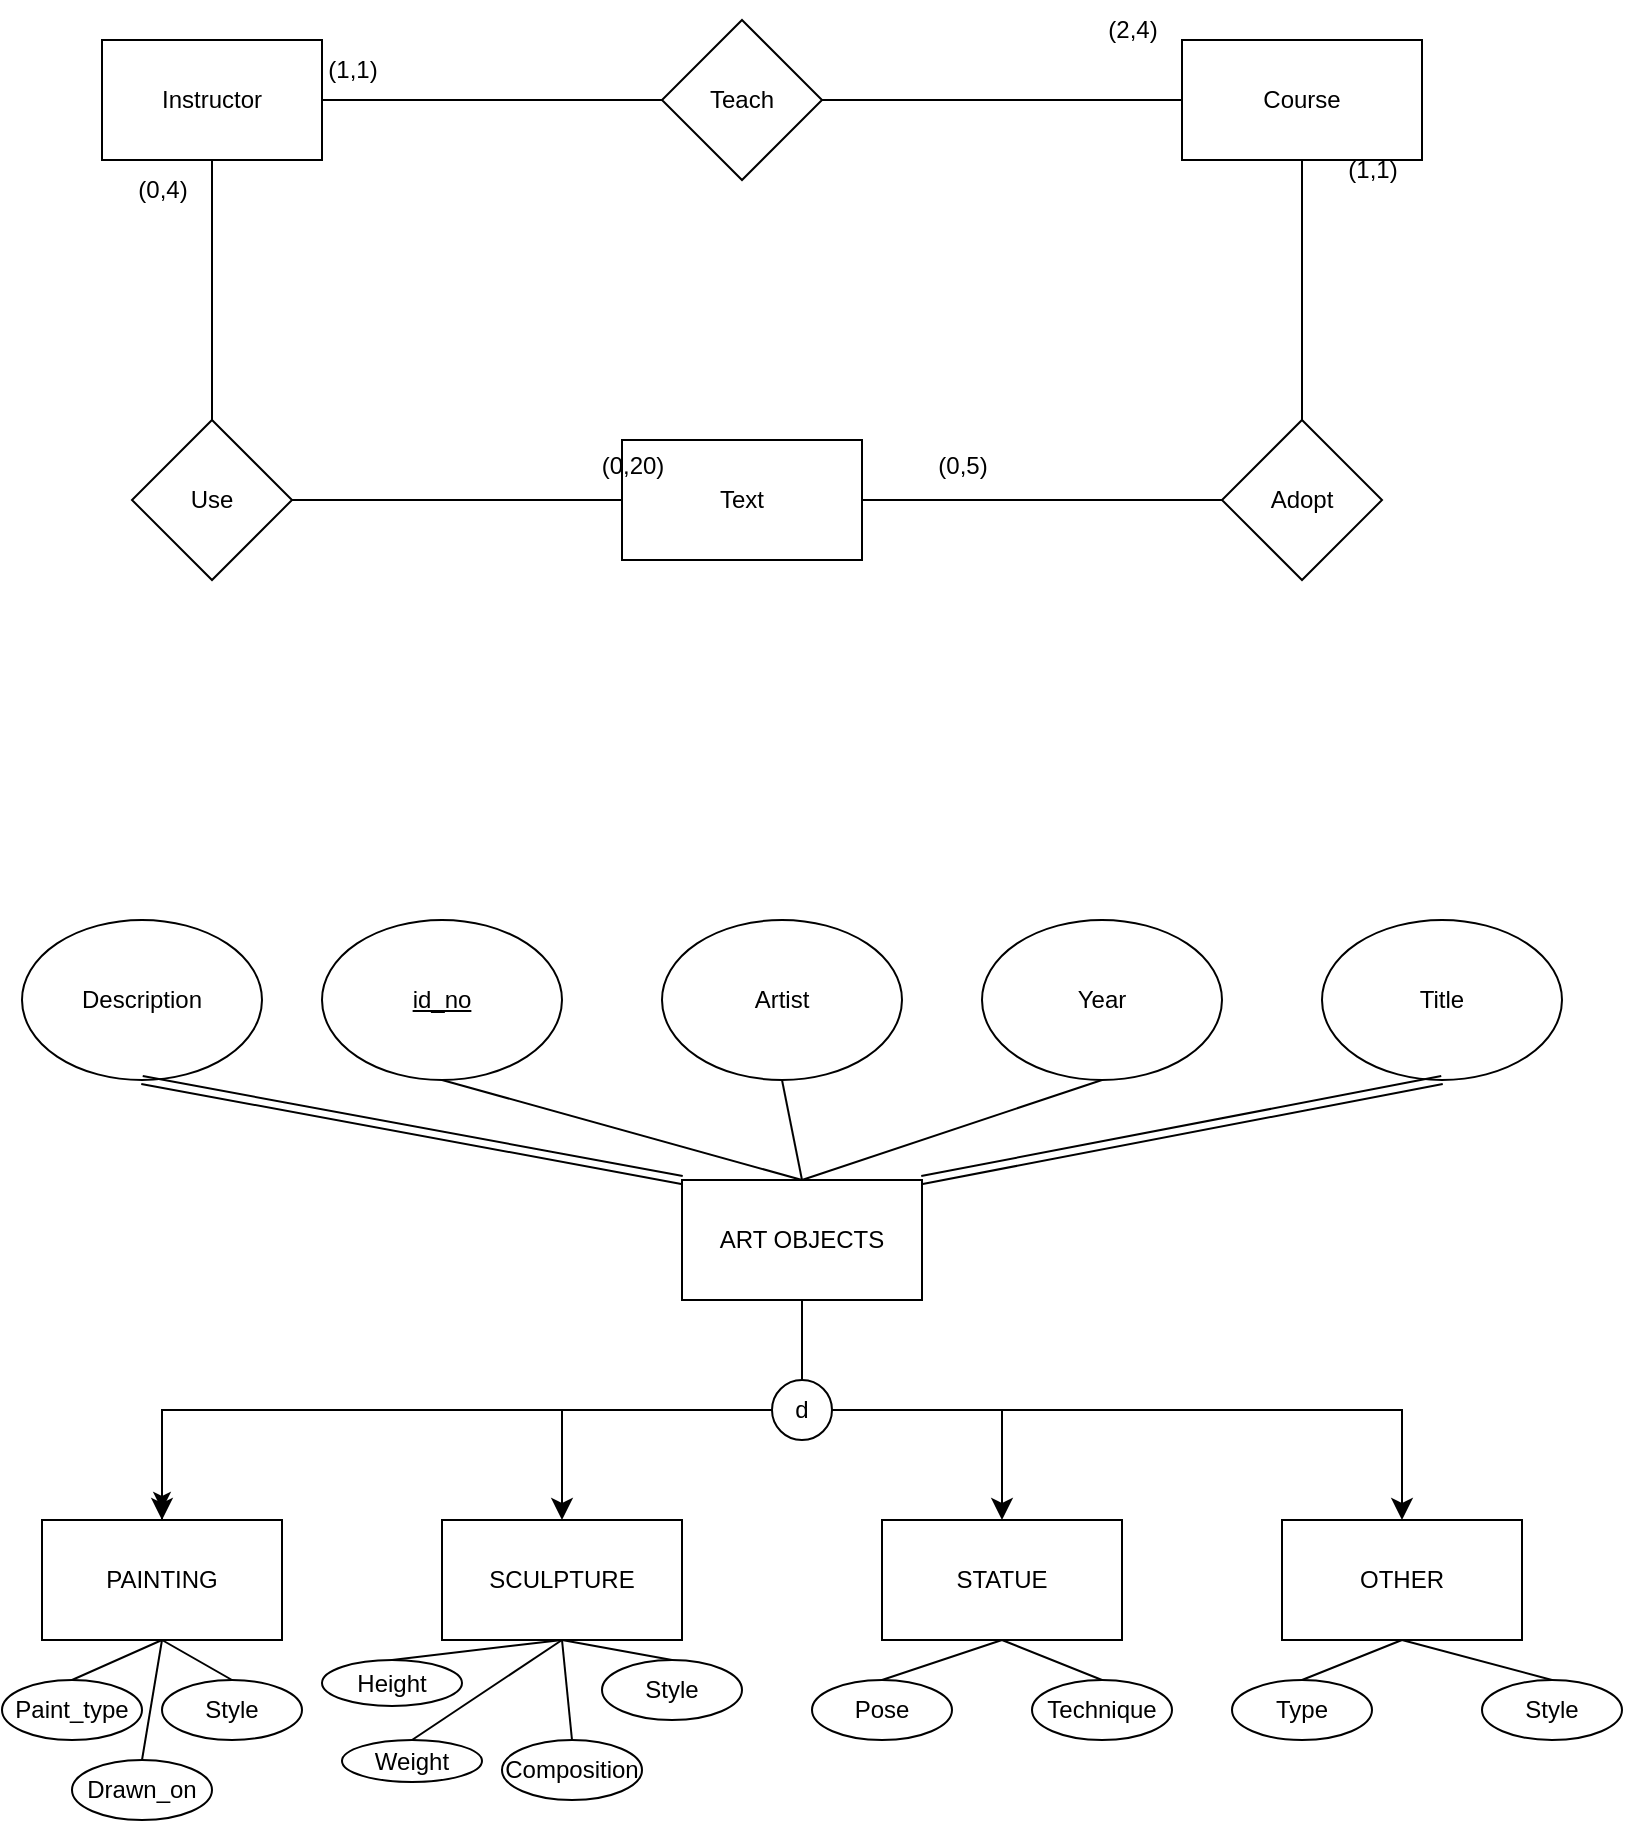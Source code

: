 <mxfile version="23.1.2" type="github" pages="2">
  <diagram name="Page-1" id="CaNZ8n2m0tggLO_jEfQz">
    <mxGraphModel dx="1042" dy="617" grid="1" gridSize="10" guides="1" tooltips="1" connect="1" arrows="1" fold="1" page="1" pageScale="1" pageWidth="850" pageHeight="1100" math="0" shadow="0">
      <root>
        <mxCell id="0" />
        <mxCell id="1" parent="0" />
        <mxCell id="p_BzXTWLdtQN97JeLFjP-1" value="Instructor" style="rounded=0;whiteSpace=wrap;html=1;" parent="1" vertex="1">
          <mxGeometry x="70" y="90" width="110" height="60" as="geometry" />
        </mxCell>
        <mxCell id="p_BzXTWLdtQN97JeLFjP-2" value="Course" style="rounded=0;whiteSpace=wrap;html=1;" parent="1" vertex="1">
          <mxGeometry x="610" y="90" width="120" height="60" as="geometry" />
        </mxCell>
        <mxCell id="p_BzXTWLdtQN97JeLFjP-3" value="Text" style="rounded=0;whiteSpace=wrap;html=1;" parent="1" vertex="1">
          <mxGeometry x="330" y="290" width="120" height="60" as="geometry" />
        </mxCell>
        <mxCell id="p_BzXTWLdtQN97JeLFjP-4" value="Teach" style="rhombus;whiteSpace=wrap;html=1;" parent="1" vertex="1">
          <mxGeometry x="350" y="80" width="80" height="80" as="geometry" />
        </mxCell>
        <mxCell id="p_BzXTWLdtQN97JeLFjP-5" value="Use" style="rhombus;whiteSpace=wrap;html=1;" parent="1" vertex="1">
          <mxGeometry x="85" y="280" width="80" height="80" as="geometry" />
        </mxCell>
        <mxCell id="p_BzXTWLdtQN97JeLFjP-6" value="Adopt" style="rhombus;whiteSpace=wrap;html=1;" parent="1" vertex="1">
          <mxGeometry x="630" y="280" width="80" height="80" as="geometry" />
        </mxCell>
        <mxCell id="p_BzXTWLdtQN97JeLFjP-7" value="" style="endArrow=none;html=1;rounded=0;entryX=0.5;entryY=1;entryDx=0;entryDy=0;exitX=0.5;exitY=0;exitDx=0;exitDy=0;" parent="1" source="p_BzXTWLdtQN97JeLFjP-6" target="p_BzXTWLdtQN97JeLFjP-2" edge="1">
          <mxGeometry width="50" height="50" relative="1" as="geometry">
            <mxPoint x="670" y="270" as="sourcePoint" />
            <mxPoint x="450" y="300" as="targetPoint" />
          </mxGeometry>
        </mxCell>
        <mxCell id="p_BzXTWLdtQN97JeLFjP-8" value="" style="endArrow=none;html=1;rounded=0;entryX=1;entryY=0.5;entryDx=0;entryDy=0;exitX=0;exitY=0.5;exitDx=0;exitDy=0;" parent="1" source="p_BzXTWLdtQN97JeLFjP-2" target="p_BzXTWLdtQN97JeLFjP-4" edge="1">
          <mxGeometry width="50" height="50" relative="1" as="geometry">
            <mxPoint x="400" y="350" as="sourcePoint" />
            <mxPoint x="450" y="300" as="targetPoint" />
          </mxGeometry>
        </mxCell>
        <mxCell id="p_BzXTWLdtQN97JeLFjP-9" value="" style="endArrow=none;html=1;rounded=0;exitX=1;exitY=0.5;exitDx=0;exitDy=0;entryX=0;entryY=0.5;entryDx=0;entryDy=0;" parent="1" source="p_BzXTWLdtQN97JeLFjP-1" target="p_BzXTWLdtQN97JeLFjP-4" edge="1">
          <mxGeometry width="50" height="50" relative="1" as="geometry">
            <mxPoint x="400" y="350" as="sourcePoint" />
            <mxPoint x="450" y="300" as="targetPoint" />
          </mxGeometry>
        </mxCell>
        <mxCell id="p_BzXTWLdtQN97JeLFjP-10" value="" style="endArrow=none;html=1;rounded=0;exitX=0;exitY=0.5;exitDx=0;exitDy=0;entryX=1;entryY=0.5;entryDx=0;entryDy=0;" parent="1" source="p_BzXTWLdtQN97JeLFjP-6" target="p_BzXTWLdtQN97JeLFjP-3" edge="1">
          <mxGeometry width="50" height="50" relative="1" as="geometry">
            <mxPoint x="400" y="350" as="sourcePoint" />
            <mxPoint x="450" y="300" as="targetPoint" />
          </mxGeometry>
        </mxCell>
        <mxCell id="p_BzXTWLdtQN97JeLFjP-11" value="" style="endArrow=none;html=1;rounded=0;entryX=1;entryY=0.5;entryDx=0;entryDy=0;exitX=0;exitY=0.5;exitDx=0;exitDy=0;" parent="1" source="p_BzXTWLdtQN97JeLFjP-3" target="p_BzXTWLdtQN97JeLFjP-5" edge="1">
          <mxGeometry width="50" height="50" relative="1" as="geometry">
            <mxPoint x="400" y="350" as="sourcePoint" />
            <mxPoint x="450" y="300" as="targetPoint" />
          </mxGeometry>
        </mxCell>
        <mxCell id="p_BzXTWLdtQN97JeLFjP-12" value="" style="endArrow=none;html=1;rounded=0;entryX=0.5;entryY=1;entryDx=0;entryDy=0;" parent="1" source="p_BzXTWLdtQN97JeLFjP-5" target="p_BzXTWLdtQN97JeLFjP-1" edge="1">
          <mxGeometry width="50" height="50" relative="1" as="geometry">
            <mxPoint x="400" y="350" as="sourcePoint" />
            <mxPoint x="450" y="300" as="targetPoint" />
          </mxGeometry>
        </mxCell>
        <mxCell id="p_BzXTWLdtQN97JeLFjP-13" value="(2,4)" style="text;html=1;align=center;verticalAlign=middle;resizable=0;points=[];autosize=1;strokeColor=none;fillColor=none;" parent="1" vertex="1">
          <mxGeometry x="560" y="70" width="50" height="30" as="geometry" />
        </mxCell>
        <mxCell id="p_BzXTWLdtQN97JeLFjP-15" value="(1,1)" style="text;html=1;align=center;verticalAlign=middle;resizable=0;points=[];autosize=1;strokeColor=none;fillColor=none;" parent="1" vertex="1">
          <mxGeometry x="680" y="140" width="50" height="30" as="geometry" />
        </mxCell>
        <mxCell id="p_BzXTWLdtQN97JeLFjP-16" value="(0,5)" style="text;html=1;align=center;verticalAlign=middle;resizable=0;points=[];autosize=1;strokeColor=none;fillColor=none;" parent="1" vertex="1">
          <mxGeometry x="475" y="288" width="50" height="30" as="geometry" />
        </mxCell>
        <mxCell id="p_BzXTWLdtQN97JeLFjP-17" value="(0,20)" style="text;html=1;align=center;verticalAlign=middle;resizable=0;points=[];autosize=1;strokeColor=none;fillColor=none;" parent="1" vertex="1">
          <mxGeometry x="310" y="288" width="50" height="30" as="geometry" />
        </mxCell>
        <mxCell id="p_BzXTWLdtQN97JeLFjP-18" value="ART OBJECTS" style="rounded=0;whiteSpace=wrap;html=1;" parent="1" vertex="1">
          <mxGeometry x="360" y="660" width="120" height="60" as="geometry" />
        </mxCell>
        <mxCell id="p_BzXTWLdtQN97JeLFjP-19" value="&lt;u&gt;id_no&lt;/u&gt;" style="ellipse;whiteSpace=wrap;html=1;" parent="1" vertex="1">
          <mxGeometry x="180" y="530" width="120" height="80" as="geometry" />
        </mxCell>
        <mxCell id="p_BzXTWLdtQN97JeLFjP-20" value="Artist" style="ellipse;whiteSpace=wrap;html=1;" parent="1" vertex="1">
          <mxGeometry x="350" y="530" width="120" height="80" as="geometry" />
        </mxCell>
        <mxCell id="p_BzXTWLdtQN97JeLFjP-21" value="Year" style="ellipse;whiteSpace=wrap;html=1;" parent="1" vertex="1">
          <mxGeometry x="510" y="530" width="120" height="80" as="geometry" />
        </mxCell>
        <mxCell id="p_BzXTWLdtQN97JeLFjP-22" value="Title" style="ellipse;whiteSpace=wrap;html=1;" parent="1" vertex="1">
          <mxGeometry x="680" y="530" width="120" height="80" as="geometry" />
        </mxCell>
        <mxCell id="p_BzXTWLdtQN97JeLFjP-23" value="Description" style="ellipse;whiteSpace=wrap;html=1;" parent="1" vertex="1">
          <mxGeometry x="30" y="530" width="120" height="80" as="geometry" />
        </mxCell>
        <mxCell id="p_BzXTWLdtQN97JeLFjP-24" value="" style="endArrow=none;html=1;rounded=0;entryX=0.5;entryY=1;entryDx=0;entryDy=0;exitX=0.5;exitY=0;exitDx=0;exitDy=0;" parent="1" source="p_BzXTWLdtQN97JeLFjP-18" target="p_BzXTWLdtQN97JeLFjP-20" edge="1">
          <mxGeometry width="50" height="50" relative="1" as="geometry">
            <mxPoint x="400" y="720" as="sourcePoint" />
            <mxPoint x="450" y="670" as="targetPoint" />
          </mxGeometry>
        </mxCell>
        <mxCell id="p_BzXTWLdtQN97JeLFjP-25" value="" style="endArrow=none;html=1;rounded=0;entryX=0.5;entryY=1;entryDx=0;entryDy=0;exitX=0.5;exitY=0;exitDx=0;exitDy=0;" parent="1" source="p_BzXTWLdtQN97JeLFjP-18" target="p_BzXTWLdtQN97JeLFjP-21" edge="1">
          <mxGeometry width="50" height="50" relative="1" as="geometry">
            <mxPoint x="400" y="720" as="sourcePoint" />
            <mxPoint x="450" y="670" as="targetPoint" />
          </mxGeometry>
        </mxCell>
        <mxCell id="p_BzXTWLdtQN97JeLFjP-27" value="" style="endArrow=none;html=1;rounded=0;entryX=0.5;entryY=1;entryDx=0;entryDy=0;exitX=0.5;exitY=0;exitDx=0;exitDy=0;" parent="1" source="p_BzXTWLdtQN97JeLFjP-18" target="p_BzXTWLdtQN97JeLFjP-19" edge="1">
          <mxGeometry width="50" height="50" relative="1" as="geometry">
            <mxPoint x="400" y="720" as="sourcePoint" />
            <mxPoint x="450" y="670" as="targetPoint" />
          </mxGeometry>
        </mxCell>
        <mxCell id="p_BzXTWLdtQN97JeLFjP-29" value="" style="shape=link;html=1;rounded=0;exitX=0.5;exitY=1;exitDx=0;exitDy=0;entryX=0;entryY=0;entryDx=0;entryDy=0;" parent="1" source="p_BzXTWLdtQN97JeLFjP-23" target="p_BzXTWLdtQN97JeLFjP-18" edge="1">
          <mxGeometry width="100" relative="1" as="geometry">
            <mxPoint x="370" y="690" as="sourcePoint" />
            <mxPoint x="470" y="690" as="targetPoint" />
          </mxGeometry>
        </mxCell>
        <mxCell id="p_BzXTWLdtQN97JeLFjP-30" value="" style="shape=link;html=1;rounded=0;entryX=0.5;entryY=1;entryDx=0;entryDy=0;exitX=1;exitY=0;exitDx=0;exitDy=0;" parent="1" source="p_BzXTWLdtQN97JeLFjP-18" target="p_BzXTWLdtQN97JeLFjP-22" edge="1">
          <mxGeometry width="100" relative="1" as="geometry">
            <mxPoint x="370" y="690" as="sourcePoint" />
            <mxPoint x="470" y="690" as="targetPoint" />
          </mxGeometry>
        </mxCell>
        <mxCell id="p_BzXTWLdtQN97JeLFjP-31" value="d" style="ellipse;whiteSpace=wrap;html=1;aspect=fixed;" parent="1" vertex="1">
          <mxGeometry x="405" y="760" width="30" height="30" as="geometry" />
        </mxCell>
        <mxCell id="p_BzXTWLdtQN97JeLFjP-32" value="" style="endArrow=none;html=1;rounded=0;entryX=0.5;entryY=0;entryDx=0;entryDy=0;exitX=0.5;exitY=1;exitDx=0;exitDy=0;" parent="1" source="p_BzXTWLdtQN97JeLFjP-18" target="p_BzXTWLdtQN97JeLFjP-31" edge="1">
          <mxGeometry width="50" height="50" relative="1" as="geometry">
            <mxPoint x="400" y="720" as="sourcePoint" />
            <mxPoint x="450" y="670" as="targetPoint" />
          </mxGeometry>
        </mxCell>
        <mxCell id="p_BzXTWLdtQN97JeLFjP-40" style="edgeStyle=orthogonalEdgeStyle;rounded=0;orthogonalLoop=1;jettySize=auto;html=1;" parent="1" source="p_BzXTWLdtQN97JeLFjP-33" edge="1">
          <mxGeometry relative="1" as="geometry">
            <mxPoint x="100" y="825" as="targetPoint" />
          </mxGeometry>
        </mxCell>
        <mxCell id="p_BzXTWLdtQN97JeLFjP-33" value="PAINTING" style="rounded=0;whiteSpace=wrap;html=1;" parent="1" vertex="1">
          <mxGeometry x="40" y="830" width="120" height="60" as="geometry" />
        </mxCell>
        <mxCell id="p_BzXTWLdtQN97JeLFjP-34" value="SCULPTURE" style="rounded=0;whiteSpace=wrap;html=1;" parent="1" vertex="1">
          <mxGeometry x="240" y="830" width="120" height="60" as="geometry" />
        </mxCell>
        <mxCell id="p_BzXTWLdtQN97JeLFjP-35" value="STATUE" style="rounded=0;whiteSpace=wrap;html=1;" parent="1" vertex="1">
          <mxGeometry x="460" y="830" width="120" height="60" as="geometry" />
        </mxCell>
        <mxCell id="p_BzXTWLdtQN97JeLFjP-36" value="OTHER" style="rounded=0;whiteSpace=wrap;html=1;" parent="1" vertex="1">
          <mxGeometry x="660" y="830" width="120" height="60" as="geometry" />
        </mxCell>
        <mxCell id="p_BzXTWLdtQN97JeLFjP-37" value="" style="edgeStyle=segmentEdgeStyle;endArrow=classic;html=1;curved=0;rounded=0;endSize=8;startSize=8;exitX=1;exitY=0.5;exitDx=0;exitDy=0;entryX=0.5;entryY=0;entryDx=0;entryDy=0;" parent="1" source="p_BzXTWLdtQN97JeLFjP-31" target="p_BzXTWLdtQN97JeLFjP-36" edge="1">
          <mxGeometry width="50" height="50" relative="1" as="geometry">
            <mxPoint x="400" y="830" as="sourcePoint" />
            <mxPoint x="450" y="780" as="targetPoint" />
          </mxGeometry>
        </mxCell>
        <mxCell id="p_BzXTWLdtQN97JeLFjP-38" value="" style="edgeStyle=segmentEdgeStyle;endArrow=classic;html=1;curved=0;rounded=0;endSize=8;startSize=8;entryX=0.5;entryY=0;entryDx=0;entryDy=0;exitX=1;exitY=0.5;exitDx=0;exitDy=0;" parent="1" source="p_BzXTWLdtQN97JeLFjP-31" target="p_BzXTWLdtQN97JeLFjP-35" edge="1">
          <mxGeometry width="50" height="50" relative="1" as="geometry">
            <mxPoint x="400" y="830" as="sourcePoint" />
            <mxPoint x="450" y="780" as="targetPoint" />
          </mxGeometry>
        </mxCell>
        <mxCell id="p_BzXTWLdtQN97JeLFjP-39" value="" style="edgeStyle=segmentEdgeStyle;endArrow=classic;html=1;curved=0;rounded=0;endSize=8;startSize=8;exitX=0;exitY=0.5;exitDx=0;exitDy=0;entryX=0.5;entryY=0;entryDx=0;entryDy=0;" parent="1" source="p_BzXTWLdtQN97JeLFjP-31" target="p_BzXTWLdtQN97JeLFjP-33" edge="1">
          <mxGeometry width="50" height="50" relative="1" as="geometry">
            <mxPoint x="400" y="830" as="sourcePoint" />
            <mxPoint x="100" y="820" as="targetPoint" />
          </mxGeometry>
        </mxCell>
        <mxCell id="p_BzXTWLdtQN97JeLFjP-41" value="" style="edgeStyle=segmentEdgeStyle;endArrow=classic;html=1;curved=0;rounded=0;endSize=8;startSize=8;exitX=0;exitY=0.5;exitDx=0;exitDy=0;entryX=0.5;entryY=0;entryDx=0;entryDy=0;" parent="1" source="p_BzXTWLdtQN97JeLFjP-31" target="p_BzXTWLdtQN97JeLFjP-34" edge="1">
          <mxGeometry width="50" height="50" relative="1" as="geometry">
            <mxPoint x="400" y="830" as="sourcePoint" />
            <mxPoint x="450" y="780" as="targetPoint" />
          </mxGeometry>
        </mxCell>
        <mxCell id="p_BzXTWLdtQN97JeLFjP-42" value="Height" style="ellipse;whiteSpace=wrap;html=1;" parent="1" vertex="1">
          <mxGeometry x="180" y="900" width="70" height="23" as="geometry" />
        </mxCell>
        <mxCell id="p_BzXTWLdtQN97JeLFjP-43" value="Weight" style="ellipse;whiteSpace=wrap;html=1;" parent="1" vertex="1">
          <mxGeometry x="190" y="940" width="70" height="21" as="geometry" />
        </mxCell>
        <mxCell id="p_BzXTWLdtQN97JeLFjP-44" value="Composition" style="ellipse;whiteSpace=wrap;html=1;" parent="1" vertex="1">
          <mxGeometry x="270" y="940" width="70" height="30" as="geometry" />
        </mxCell>
        <mxCell id="p_BzXTWLdtQN97JeLFjP-45" value="Style" style="ellipse;whiteSpace=wrap;html=1;" parent="1" vertex="1">
          <mxGeometry x="320" y="900" width="70" height="30" as="geometry" />
        </mxCell>
        <mxCell id="p_BzXTWLdtQN97JeLFjP-48" value="" style="endArrow=none;html=1;rounded=0;exitX=0.5;exitY=1;exitDx=0;exitDy=0;entryX=0.5;entryY=0;entryDx=0;entryDy=0;" parent="1" source="p_BzXTWLdtQN97JeLFjP-34" target="p_BzXTWLdtQN97JeLFjP-42" edge="1">
          <mxGeometry width="50" height="50" relative="1" as="geometry">
            <mxPoint x="400" y="870" as="sourcePoint" />
            <mxPoint x="450" y="820" as="targetPoint" />
          </mxGeometry>
        </mxCell>
        <mxCell id="p_BzXTWLdtQN97JeLFjP-49" value="" style="endArrow=none;html=1;rounded=0;exitX=0.5;exitY=1;exitDx=0;exitDy=0;entryX=0.5;entryY=0;entryDx=0;entryDy=0;" parent="1" source="p_BzXTWLdtQN97JeLFjP-34" target="p_BzXTWLdtQN97JeLFjP-43" edge="1">
          <mxGeometry width="50" height="50" relative="1" as="geometry">
            <mxPoint x="400" y="870" as="sourcePoint" />
            <mxPoint x="450" y="820" as="targetPoint" />
          </mxGeometry>
        </mxCell>
        <mxCell id="p_BzXTWLdtQN97JeLFjP-50" value="" style="endArrow=none;html=1;rounded=0;exitX=0.5;exitY=1;exitDx=0;exitDy=0;entryX=0.5;entryY=0;entryDx=0;entryDy=0;" parent="1" source="p_BzXTWLdtQN97JeLFjP-34" target="p_BzXTWLdtQN97JeLFjP-44" edge="1">
          <mxGeometry width="50" height="50" relative="1" as="geometry">
            <mxPoint x="400" y="870" as="sourcePoint" />
            <mxPoint x="450" y="820" as="targetPoint" />
          </mxGeometry>
        </mxCell>
        <mxCell id="p_BzXTWLdtQN97JeLFjP-51" value="" style="endArrow=none;html=1;rounded=0;exitX=0.5;exitY=1;exitDx=0;exitDy=0;entryX=0.5;entryY=0;entryDx=0;entryDy=0;" parent="1" source="p_BzXTWLdtQN97JeLFjP-34" target="p_BzXTWLdtQN97JeLFjP-45" edge="1">
          <mxGeometry width="50" height="50" relative="1" as="geometry">
            <mxPoint x="400" y="870" as="sourcePoint" />
            <mxPoint x="450" y="820" as="targetPoint" />
          </mxGeometry>
        </mxCell>
        <mxCell id="p_BzXTWLdtQN97JeLFjP-52" value="Pose" style="ellipse;whiteSpace=wrap;html=1;" parent="1" vertex="1">
          <mxGeometry x="425" y="910" width="70" height="30" as="geometry" />
        </mxCell>
        <mxCell id="p_BzXTWLdtQN97JeLFjP-53" value="Technique" style="ellipse;whiteSpace=wrap;html=1;" parent="1" vertex="1">
          <mxGeometry x="535" y="910" width="70" height="30" as="geometry" />
        </mxCell>
        <mxCell id="p_BzXTWLdtQN97JeLFjP-54" value="" style="endArrow=none;html=1;rounded=0;exitX=0.5;exitY=0;exitDx=0;exitDy=0;entryX=0.5;entryY=1;entryDx=0;entryDy=0;" parent="1" source="p_BzXTWLdtQN97JeLFjP-52" target="p_BzXTWLdtQN97JeLFjP-35" edge="1">
          <mxGeometry width="50" height="50" relative="1" as="geometry">
            <mxPoint x="310" y="900" as="sourcePoint" />
            <mxPoint x="315" y="950" as="targetPoint" />
          </mxGeometry>
        </mxCell>
        <mxCell id="p_BzXTWLdtQN97JeLFjP-55" value="" style="endArrow=none;html=1;rounded=0;exitX=0.5;exitY=0;exitDx=0;exitDy=0;entryX=0.5;entryY=1;entryDx=0;entryDy=0;" parent="1" source="p_BzXTWLdtQN97JeLFjP-53" target="p_BzXTWLdtQN97JeLFjP-35" edge="1">
          <mxGeometry width="50" height="50" relative="1" as="geometry">
            <mxPoint x="495" y="930" as="sourcePoint" />
            <mxPoint x="530" y="900" as="targetPoint" />
          </mxGeometry>
        </mxCell>
        <mxCell id="p_BzXTWLdtQN97JeLFjP-56" value="Type" style="ellipse;whiteSpace=wrap;html=1;" parent="1" vertex="1">
          <mxGeometry x="635" y="910" width="70" height="30" as="geometry" />
        </mxCell>
        <mxCell id="p_BzXTWLdtQN97JeLFjP-57" value="Style" style="ellipse;whiteSpace=wrap;html=1;" parent="1" vertex="1">
          <mxGeometry x="760" y="910" width="70" height="30" as="geometry" />
        </mxCell>
        <mxCell id="p_BzXTWLdtQN97JeLFjP-58" value="" style="endArrow=none;html=1;rounded=0;exitX=0.5;exitY=1;exitDx=0;exitDy=0;entryX=0.5;entryY=0;entryDx=0;entryDy=0;" parent="1" source="p_BzXTWLdtQN97JeLFjP-36" target="p_BzXTWLdtQN97JeLFjP-56" edge="1">
          <mxGeometry width="50" height="50" relative="1" as="geometry">
            <mxPoint x="580" y="920" as="sourcePoint" />
            <mxPoint x="530" y="900" as="targetPoint" />
          </mxGeometry>
        </mxCell>
        <mxCell id="p_BzXTWLdtQN97JeLFjP-59" value="" style="endArrow=none;html=1;rounded=0;exitX=0.5;exitY=1;exitDx=0;exitDy=0;entryX=0.5;entryY=0;entryDx=0;entryDy=0;" parent="1" source="p_BzXTWLdtQN97JeLFjP-36" target="p_BzXTWLdtQN97JeLFjP-57" edge="1">
          <mxGeometry width="50" height="50" relative="1" as="geometry">
            <mxPoint x="730" y="900" as="sourcePoint" />
            <mxPoint x="705" y="920" as="targetPoint" />
          </mxGeometry>
        </mxCell>
        <mxCell id="p_BzXTWLdtQN97JeLFjP-61" value="Paint_type" style="ellipse;whiteSpace=wrap;html=1;" parent="1" vertex="1">
          <mxGeometry x="20" y="910" width="70" height="30" as="geometry" />
        </mxCell>
        <mxCell id="p_BzXTWLdtQN97JeLFjP-63" value="Style" style="ellipse;whiteSpace=wrap;html=1;" parent="1" vertex="1">
          <mxGeometry x="100" y="910" width="70" height="30" as="geometry" />
        </mxCell>
        <mxCell id="p_BzXTWLdtQN97JeLFjP-64" value="Drawn_on" style="ellipse;whiteSpace=wrap;html=1;" parent="1" vertex="1">
          <mxGeometry x="55" y="950" width="70" height="30" as="geometry" />
        </mxCell>
        <mxCell id="p_BzXTWLdtQN97JeLFjP-65" value="" style="endArrow=none;html=1;rounded=0;exitX=0.5;exitY=0;exitDx=0;exitDy=0;entryX=0.5;entryY=1;entryDx=0;entryDy=0;" parent="1" source="p_BzXTWLdtQN97JeLFjP-64" target="p_BzXTWLdtQN97JeLFjP-33" edge="1">
          <mxGeometry width="50" height="50" relative="1" as="geometry">
            <mxPoint x="310" y="900" as="sourcePoint" />
            <mxPoint x="235" y="950" as="targetPoint" />
          </mxGeometry>
        </mxCell>
        <mxCell id="p_BzXTWLdtQN97JeLFjP-66" value="" style="endArrow=none;html=1;rounded=0;exitX=0.5;exitY=0;exitDx=0;exitDy=0;entryX=0.5;entryY=1;entryDx=0;entryDy=0;" parent="1" source="p_BzXTWLdtQN97JeLFjP-63" target="p_BzXTWLdtQN97JeLFjP-33" edge="1">
          <mxGeometry width="50" height="50" relative="1" as="geometry">
            <mxPoint x="100" y="990" as="sourcePoint" />
            <mxPoint x="110" y="900" as="targetPoint" />
          </mxGeometry>
        </mxCell>
        <mxCell id="p_BzXTWLdtQN97JeLFjP-67" value="" style="endArrow=none;html=1;rounded=0;exitX=0.5;exitY=0;exitDx=0;exitDy=0;" parent="1" source="p_BzXTWLdtQN97JeLFjP-61" edge="1">
          <mxGeometry width="50" height="50" relative="1" as="geometry">
            <mxPoint x="145" y="920" as="sourcePoint" />
            <mxPoint x="100" y="890" as="targetPoint" />
          </mxGeometry>
        </mxCell>
        <mxCell id="jRf7b5fxW3TEgO4AXqEt-1" value="(1,1)" style="text;html=1;align=center;verticalAlign=middle;resizable=0;points=[];autosize=1;strokeColor=none;fillColor=none;" parent="1" vertex="1">
          <mxGeometry x="170" y="90" width="50" height="30" as="geometry" />
        </mxCell>
        <mxCell id="jRf7b5fxW3TEgO4AXqEt-2" value="(0,4)" style="text;html=1;align=center;verticalAlign=middle;resizable=0;points=[];autosize=1;strokeColor=none;fillColor=none;" parent="1" vertex="1">
          <mxGeometry x="75" y="150" width="50" height="30" as="geometry" />
        </mxCell>
      </root>
    </mxGraphModel>
  </diagram>
  <diagram id="5tnAK3UPR6_25jn0reDR" name="Page-2">
    <mxGraphModel dx="1042" dy="617" grid="1" gridSize="10" guides="1" tooltips="1" connect="1" arrows="1" fold="1" page="1" pageScale="1" pageWidth="850" pageHeight="1100" math="0" shadow="0">
      <root>
        <mxCell id="0" />
        <mxCell id="1" parent="0" />
        <mxCell id="ofuwWuKVUOFoIoQXVDoA-1" value="MUSICIAN" style="rounded=0;whiteSpace=wrap;html=1;" vertex="1" parent="1">
          <mxGeometry x="80" y="40" width="120" height="60" as="geometry" />
        </mxCell>
        <mxCell id="ofuwWuKVUOFoIoQXVDoA-2" value="BAND" style="rounded=0;whiteSpace=wrap;html=1;" vertex="1" parent="1">
          <mxGeometry x="640" y="40" width="120" height="60" as="geometry" />
        </mxCell>
        <mxCell id="ofuwWuKVUOFoIoQXVDoA-3" value="ALBUM" style="rounded=0;whiteSpace=wrap;html=1;" vertex="1" parent="1">
          <mxGeometry x="640" y="350" width="120" height="60" as="geometry" />
        </mxCell>
        <mxCell id="ofuwWuKVUOFoIoQXVDoA-4" value="SONG" style="rounded=0;whiteSpace=wrap;html=1;" vertex="1" parent="1">
          <mxGeometry x="80" y="340" width="120" height="60" as="geometry" />
        </mxCell>
        <mxCell id="ofuwWuKVUOFoIoQXVDoA-5" value="member of" style="rhombus;whiteSpace=wrap;html=1;" vertex="1" parent="1">
          <mxGeometry x="380" y="30" width="80" height="80" as="geometry" />
        </mxCell>
        <mxCell id="ofuwWuKVUOFoIoQXVDoA-6" value="record" style="rhombus;whiteSpace=wrap;html=1;" vertex="1" parent="1">
          <mxGeometry x="660" y="180" width="80" height="80" as="geometry" />
        </mxCell>
        <mxCell id="ofuwWuKVUOFoIoQXVDoA-7" value="produce" style="rhombus;whiteSpace=wrap;html=1;" vertex="1" parent="1">
          <mxGeometry x="380" y="180" width="80" height="80" as="geometry" />
        </mxCell>
        <mxCell id="ofuwWuKVUOFoIoQXVDoA-8" value="belong to" style="rhombus;whiteSpace=wrap;html=1;" vertex="1" parent="1">
          <mxGeometry x="380" y="360" width="80" height="80" as="geometry" />
        </mxCell>
        <mxCell id="ofuwWuKVUOFoIoQXVDoA-9" value="" style="shape=link;html=1;rounded=0;entryX=0;entryY=0.5;entryDx=0;entryDy=0;" edge="1" parent="1" source="ofuwWuKVUOFoIoQXVDoA-5" target="ofuwWuKVUOFoIoQXVDoA-2">
          <mxGeometry relative="1" as="geometry">
            <mxPoint x="340" y="220" as="sourcePoint" />
            <mxPoint x="500" y="220" as="targetPoint" />
          </mxGeometry>
        </mxCell>
        <mxCell id="ofuwWuKVUOFoIoQXVDoA-10" value="1" style="resizable=0;html=1;whiteSpace=wrap;align=right;verticalAlign=bottom;" connectable="0" vertex="1" parent="ofuwWuKVUOFoIoQXVDoA-9">
          <mxGeometry x="1" relative="1" as="geometry" />
        </mxCell>
        <mxCell id="ofuwWuKVUOFoIoQXVDoA-11" value="" style="shape=link;html=1;rounded=0;entryX=0;entryY=0.75;entryDx=0;entryDy=0;exitX=1;exitY=0.5;exitDx=0;exitDy=0;" edge="1" parent="1" source="ofuwWuKVUOFoIoQXVDoA-8" target="ofuwWuKVUOFoIoQXVDoA-3">
          <mxGeometry relative="1" as="geometry">
            <mxPoint x="470" y="80" as="sourcePoint" />
            <mxPoint x="650" y="80" as="targetPoint" />
          </mxGeometry>
        </mxCell>
        <mxCell id="ofuwWuKVUOFoIoQXVDoA-12" value="1" style="resizable=0;html=1;whiteSpace=wrap;align=right;verticalAlign=bottom;" connectable="0" vertex="1" parent="ofuwWuKVUOFoIoQXVDoA-11">
          <mxGeometry x="1" relative="1" as="geometry" />
        </mxCell>
        <mxCell id="ofuwWuKVUOFoIoQXVDoA-13" value="" style="endArrow=none;html=1;rounded=0;entryX=0.5;entryY=1;entryDx=0;entryDy=0;exitX=0.5;exitY=0;exitDx=0;exitDy=0;" edge="1" parent="1" source="ofuwWuKVUOFoIoQXVDoA-6" target="ofuwWuKVUOFoIoQXVDoA-2">
          <mxGeometry relative="1" as="geometry">
            <mxPoint x="340" y="220" as="sourcePoint" />
            <mxPoint x="500" y="220" as="targetPoint" />
          </mxGeometry>
        </mxCell>
        <mxCell id="ofuwWuKVUOFoIoQXVDoA-14" value="1" style="resizable=0;html=1;whiteSpace=wrap;align=right;verticalAlign=bottom;" connectable="0" vertex="1" parent="ofuwWuKVUOFoIoQXVDoA-13">
          <mxGeometry x="1" relative="1" as="geometry" />
        </mxCell>
        <mxCell id="ofuwWuKVUOFoIoQXVDoA-15" value="" style="shape=link;html=1;rounded=0;entryX=0.5;entryY=0;entryDx=0;entryDy=0;exitX=0.5;exitY=1;exitDx=0;exitDy=0;" edge="1" parent="1" source="ofuwWuKVUOFoIoQXVDoA-6" target="ofuwWuKVUOFoIoQXVDoA-3">
          <mxGeometry relative="1" as="geometry">
            <mxPoint x="340" y="220" as="sourcePoint" />
            <mxPoint x="500" y="220" as="targetPoint" />
          </mxGeometry>
        </mxCell>
        <mxCell id="ofuwWuKVUOFoIoQXVDoA-16" value="N" style="resizable=0;html=1;whiteSpace=wrap;align=right;verticalAlign=bottom;" connectable="0" vertex="1" parent="ofuwWuKVUOFoIoQXVDoA-15">
          <mxGeometry x="1" relative="1" as="geometry" />
        </mxCell>
        <mxCell id="ofuwWuKVUOFoIoQXVDoA-17" value="" style="shape=link;html=1;rounded=0;entryX=1;entryY=0.5;entryDx=0;entryDy=0;exitX=0;exitY=0.5;exitDx=0;exitDy=0;" edge="1" parent="1" source="ofuwWuKVUOFoIoQXVDoA-5" target="ofuwWuKVUOFoIoQXVDoA-1">
          <mxGeometry relative="1" as="geometry">
            <mxPoint x="710" y="270" as="sourcePoint" />
            <mxPoint x="710" y="350" as="targetPoint" />
          </mxGeometry>
        </mxCell>
        <mxCell id="ofuwWuKVUOFoIoQXVDoA-18" value="N" style="resizable=0;html=1;whiteSpace=wrap;align=right;verticalAlign=bottom;" connectable="0" vertex="1" parent="ofuwWuKVUOFoIoQXVDoA-17">
          <mxGeometry x="1" relative="1" as="geometry" />
        </mxCell>
        <mxCell id="ofuwWuKVUOFoIoQXVDoA-19" value="" style="shape=link;html=1;rounded=0;exitX=1;exitY=0.5;exitDx=0;exitDy=0;entryX=0;entryY=0.25;entryDx=0;entryDy=0;" edge="1" parent="1" source="ofuwWuKVUOFoIoQXVDoA-7" target="ofuwWuKVUOFoIoQXVDoA-3">
          <mxGeometry relative="1" as="geometry">
            <mxPoint x="340" y="220" as="sourcePoint" />
            <mxPoint x="500" y="220" as="targetPoint" />
          </mxGeometry>
        </mxCell>
        <mxCell id="ofuwWuKVUOFoIoQXVDoA-20" value="N" style="resizable=0;html=1;whiteSpace=wrap;align=right;verticalAlign=bottom;" connectable="0" vertex="1" parent="ofuwWuKVUOFoIoQXVDoA-19">
          <mxGeometry x="1" relative="1" as="geometry" />
        </mxCell>
        <mxCell id="ofuwWuKVUOFoIoQXVDoA-21" value="" style="endArrow=none;html=1;rounded=0;exitX=0;exitY=0.5;exitDx=0;exitDy=0;entryX=1;entryY=0.5;entryDx=0;entryDy=0;" edge="1" parent="1" source="ofuwWuKVUOFoIoQXVDoA-8" target="ofuwWuKVUOFoIoQXVDoA-4">
          <mxGeometry relative="1" as="geometry">
            <mxPoint x="340" y="220" as="sourcePoint" />
            <mxPoint x="500" y="220" as="targetPoint" />
          </mxGeometry>
        </mxCell>
        <mxCell id="ofuwWuKVUOFoIoQXVDoA-22" value="N" style="resizable=0;html=1;whiteSpace=wrap;align=right;verticalAlign=bottom;" connectable="0" vertex="1" parent="ofuwWuKVUOFoIoQXVDoA-21">
          <mxGeometry x="1" relative="1" as="geometry" />
        </mxCell>
        <mxCell id="whTmSa_4NZGap5GHV-yM-1" value="Title" style="ellipse;whiteSpace=wrap;html=1;" vertex="1" parent="1">
          <mxGeometry x="20" y="420" width="70" height="30" as="geometry" />
        </mxCell>
        <mxCell id="whTmSa_4NZGap5GHV-yM-2" value="" style="endArrow=none;html=1;rounded=0;exitX=0.5;exitY=0;exitDx=0;exitDy=0;entryX=0;entryY=0.5;entryDx=0;entryDy=0;" edge="1" parent="1" source="whTmSa_4NZGap5GHV-yM-1" target="ofuwWuKVUOFoIoQXVDoA-4">
          <mxGeometry width="50" height="50" relative="1" as="geometry">
            <mxPoint x="400" y="310" as="sourcePoint" />
            <mxPoint x="450" y="260" as="targetPoint" />
          </mxGeometry>
        </mxCell>
        <mxCell id="whTmSa_4NZGap5GHV-yM-3" value="Title" style="ellipse;whiteSpace=wrap;html=1;" vertex="1" parent="1">
          <mxGeometry x="560" y="440" width="70" height="30" as="geometry" />
        </mxCell>
        <mxCell id="whTmSa_4NZGap5GHV-yM-4" value="production_year" style="ellipse;whiteSpace=wrap;html=1;" vertex="1" parent="1">
          <mxGeometry x="520" y="480" width="110" height="30" as="geometry" />
        </mxCell>
        <mxCell id="whTmSa_4NZGap5GHV-yM-5" value="&lt;u&gt;Key&lt;/u&gt;" style="ellipse;whiteSpace=wrap;html=1;" vertex="1" parent="1">
          <mxGeometry x="690" y="490" width="70" height="30" as="geometry" />
        </mxCell>
        <mxCell id="whTmSa_4NZGap5GHV-yM-6" value="Title" style="ellipse;whiteSpace=wrap;html=1;" vertex="1" parent="1">
          <mxGeometry x="600" y="540" width="70" height="30" as="geometry" />
        </mxCell>
        <mxCell id="whTmSa_4NZGap5GHV-yM-7" value="production_year" style="ellipse;whiteSpace=wrap;html=1;" vertex="1" parent="1">
          <mxGeometry x="720" y="540" width="110" height="30" as="geometry" />
        </mxCell>
        <mxCell id="whTmSa_4NZGap5GHV-yM-8" value="" style="endArrow=none;html=1;rounded=0;exitX=0.5;exitY=0;exitDx=0;exitDy=0;entryX=0.5;entryY=1;entryDx=0;entryDy=0;" edge="1" parent="1" source="whTmSa_4NZGap5GHV-yM-3" target="ofuwWuKVUOFoIoQXVDoA-3">
          <mxGeometry width="50" height="50" relative="1" as="geometry">
            <mxPoint x="400" y="310" as="sourcePoint" />
            <mxPoint x="450" y="260" as="targetPoint" />
          </mxGeometry>
        </mxCell>
        <mxCell id="whTmSa_4NZGap5GHV-yM-9" value="" style="endArrow=none;html=1;rounded=0;exitX=1;exitY=0.5;exitDx=0;exitDy=0;" edge="1" parent="1" source="whTmSa_4NZGap5GHV-yM-4">
          <mxGeometry width="50" height="50" relative="1" as="geometry">
            <mxPoint x="605" y="450" as="sourcePoint" />
            <mxPoint x="700" y="410" as="targetPoint" />
          </mxGeometry>
        </mxCell>
        <mxCell id="whTmSa_4NZGap5GHV-yM-10" value="" style="endArrow=none;html=1;rounded=0;exitX=0.5;exitY=0;exitDx=0;exitDy=0;entryX=0.5;entryY=1;entryDx=0;entryDy=0;" edge="1" parent="1" source="whTmSa_4NZGap5GHV-yM-5" target="ofuwWuKVUOFoIoQXVDoA-3">
          <mxGeometry width="50" height="50" relative="1" as="geometry">
            <mxPoint x="640" y="505" as="sourcePoint" />
            <mxPoint x="710" y="420" as="targetPoint" />
          </mxGeometry>
        </mxCell>
        <mxCell id="whTmSa_4NZGap5GHV-yM-11" value="" style="endArrow=none;html=1;rounded=0;exitX=0.5;exitY=1;exitDx=0;exitDy=0;entryX=0.5;entryY=0;entryDx=0;entryDy=0;" edge="1" parent="1" source="whTmSa_4NZGap5GHV-yM-5" target="whTmSa_4NZGap5GHV-yM-6">
          <mxGeometry width="50" height="50" relative="1" as="geometry">
            <mxPoint x="775" y="450" as="sourcePoint" />
            <mxPoint x="710" y="420" as="targetPoint" />
          </mxGeometry>
        </mxCell>
        <mxCell id="whTmSa_4NZGap5GHV-yM-12" value="" style="endArrow=none;html=1;rounded=0;exitX=0.5;exitY=1;exitDx=0;exitDy=0;entryX=0.5;entryY=0;entryDx=0;entryDy=0;" edge="1" parent="1" source="whTmSa_4NZGap5GHV-yM-5" target="whTmSa_4NZGap5GHV-yM-7">
          <mxGeometry width="50" height="50" relative="1" as="geometry">
            <mxPoint x="775" y="480" as="sourcePoint" />
            <mxPoint x="695" y="500" as="targetPoint" />
          </mxGeometry>
        </mxCell>
        <mxCell id="whTmSa_4NZGap5GHV-yM-13" value="" style="endArrow=none;html=1;rounded=0;entryX=0.5;entryY=1;entryDx=0;entryDy=0;exitX=0;exitY=0.5;exitDx=0;exitDy=0;" edge="1" parent="1" source="ofuwWuKVUOFoIoQXVDoA-7" target="ofuwWuKVUOFoIoQXVDoA-1">
          <mxGeometry relative="1" as="geometry">
            <mxPoint x="340" y="280" as="sourcePoint" />
            <mxPoint x="500" y="280" as="targetPoint" />
          </mxGeometry>
        </mxCell>
        <mxCell id="whTmSa_4NZGap5GHV-yM-14" value="1" style="resizable=0;html=1;whiteSpace=wrap;align=right;verticalAlign=bottom;" connectable="0" vertex="1" parent="whTmSa_4NZGap5GHV-yM-13">
          <mxGeometry x="1" relative="1" as="geometry" />
        </mxCell>
        <mxCell id="whTmSa_4NZGap5GHV-yM-15" value="&lt;u&gt;band_name&lt;/u&gt;" style="ellipse;whiteSpace=wrap;html=1;" vertex="1" parent="1">
          <mxGeometry x="770" width="70" height="30" as="geometry" />
        </mxCell>
        <mxCell id="whTmSa_4NZGap5GHV-yM-16" value="" style="endArrow=none;html=1;rounded=0;exitX=0.5;exitY=1;exitDx=0;exitDy=0;entryX=1;entryY=0.5;entryDx=0;entryDy=0;" edge="1" parent="1" source="whTmSa_4NZGap5GHV-yM-15" target="ofuwWuKVUOFoIoQXVDoA-2">
          <mxGeometry width="50" height="50" relative="1" as="geometry">
            <mxPoint x="735" y="500" as="sourcePoint" />
            <mxPoint x="710" y="420" as="targetPoint" />
          </mxGeometry>
        </mxCell>
        <mxCell id="whTmSa_4NZGap5GHV-yM-17" value="&lt;u&gt;ssn&lt;/u&gt;" style="ellipse;whiteSpace=wrap;html=1;" vertex="1" parent="1">
          <mxGeometry y="100" width="70" height="30" as="geometry" />
        </mxCell>
        <mxCell id="whTmSa_4NZGap5GHV-yM-18" value="name" style="ellipse;whiteSpace=wrap;html=1;" vertex="1" parent="1">
          <mxGeometry width="70" height="30" as="geometry" />
        </mxCell>
        <mxCell id="whTmSa_4NZGap5GHV-yM-19" value="" style="endArrow=none;html=1;rounded=0;exitX=0;exitY=0.5;exitDx=0;exitDy=0;entryX=0.5;entryY=0;entryDx=0;entryDy=0;" edge="1" parent="1" source="ofuwWuKVUOFoIoQXVDoA-1" target="whTmSa_4NZGap5GHV-yM-17">
          <mxGeometry width="50" height="50" relative="1" as="geometry">
            <mxPoint x="815" y="40" as="sourcePoint" />
            <mxPoint x="770" y="80" as="targetPoint" />
          </mxGeometry>
        </mxCell>
        <mxCell id="whTmSa_4NZGap5GHV-yM-20" value="" style="endArrow=none;html=1;rounded=0;entryX=0.5;entryY=1;entryDx=0;entryDy=0;" edge="1" parent="1" target="whTmSa_4NZGap5GHV-yM-18">
          <mxGeometry width="50" height="50" relative="1" as="geometry">
            <mxPoint x="80" y="70" as="sourcePoint" />
            <mxPoint x="45" y="110" as="targetPoint" />
          </mxGeometry>
        </mxCell>
      </root>
    </mxGraphModel>
  </diagram>
</mxfile>
